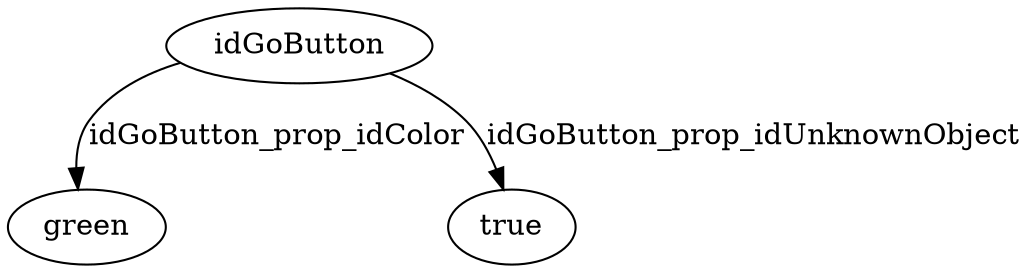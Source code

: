 strict digraph  {
idGoButton [node_type=entity_node, root=root];
green;
true;
idGoButton -> green  [edge_type=property, label=idGoButton_prop_idColor];
idGoButton -> true  [edge_type=property, label=idGoButton_prop_idUnknownObject];
}

